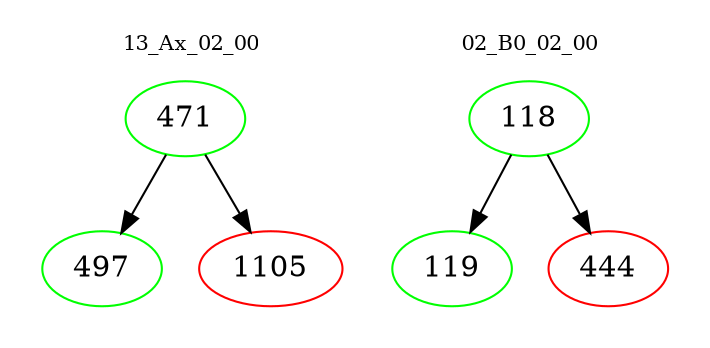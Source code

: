 digraph{
subgraph cluster_0 {
color = white
label = "13_Ax_02_00";
fontsize=10;
T0_471 [label="471", color="green"]
T0_471 -> T0_497 [color="black"]
T0_497 [label="497", color="green"]
T0_471 -> T0_1105 [color="black"]
T0_1105 [label="1105", color="red"]
}
subgraph cluster_1 {
color = white
label = "02_B0_02_00";
fontsize=10;
T1_118 [label="118", color="green"]
T1_118 -> T1_119 [color="black"]
T1_119 [label="119", color="green"]
T1_118 -> T1_444 [color="black"]
T1_444 [label="444", color="red"]
}
}
